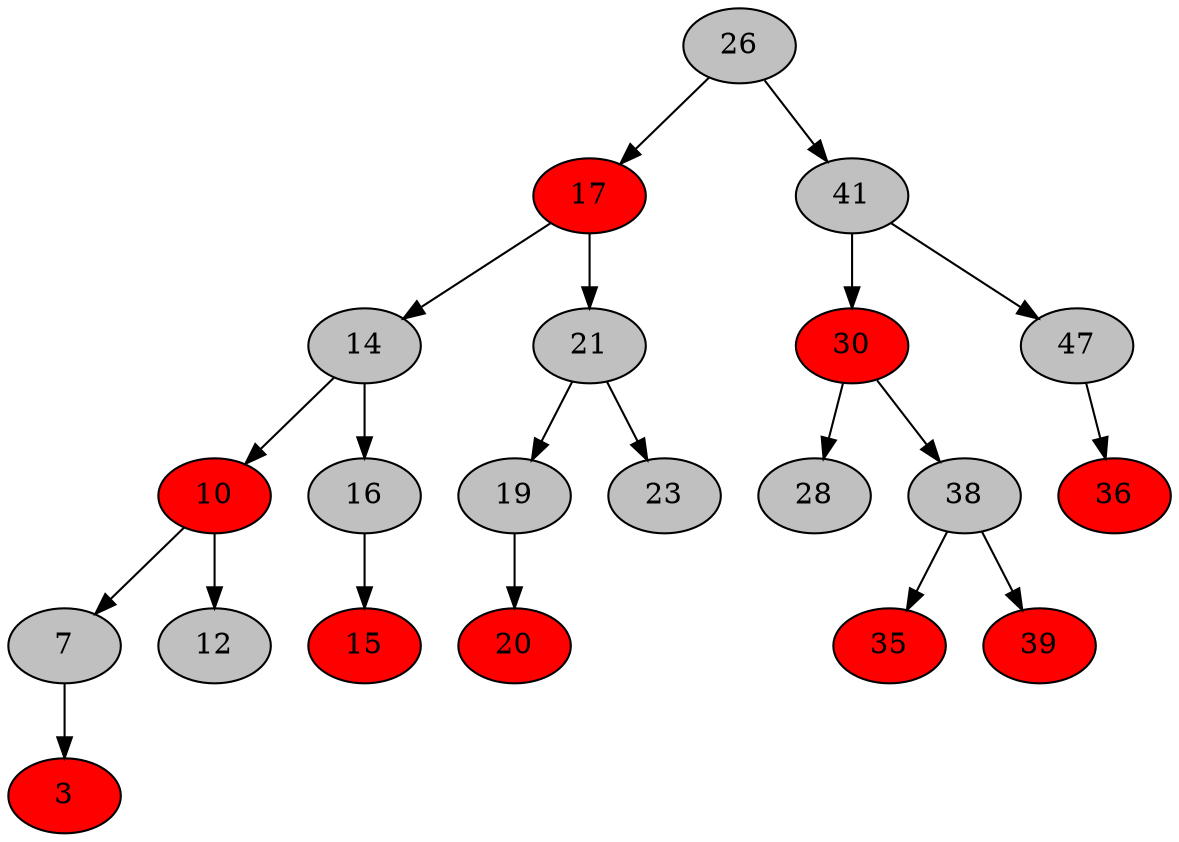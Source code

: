 digraph G {
  node [style=filled]
  26 [fillcolor=gray]
  17 [fillcolor=red]
  41 [fillcolor=gray]
  14 [fillcolor=gray]
  21 [fillcolor=gray]
  30 [fillcolor=red]
  47 [fillcolor=gray]
  10 [fillcolor=red]
  16 [fillcolor=gray]
  19 [fillcolor=gray]
  23 [fillcolor=gray]
  28 [fillcolor=gray]
  38 [fillcolor=gray]
  36 [fillcolor=red]
  7 [fillcolor=gray]
  12 [fillcolor=gray]
  15 [fillcolor=red]
  20 [fillcolor=red]
  35 [fillcolor=red]
  39 [fillcolor=red]
  3 [fillcolor=red ]
  26 -> 17 -> 14 -> 10 -> 7 -> 3
  10 -> 12
  14 -> 16 -> 15
  17 -> 21 -> 19 -> 20
  21 -> 23
  26 -> 41 -> 30 -> 28
  30 -> 38 -> 35
  38 -> 39
  41 -> 47 -> 36
}

